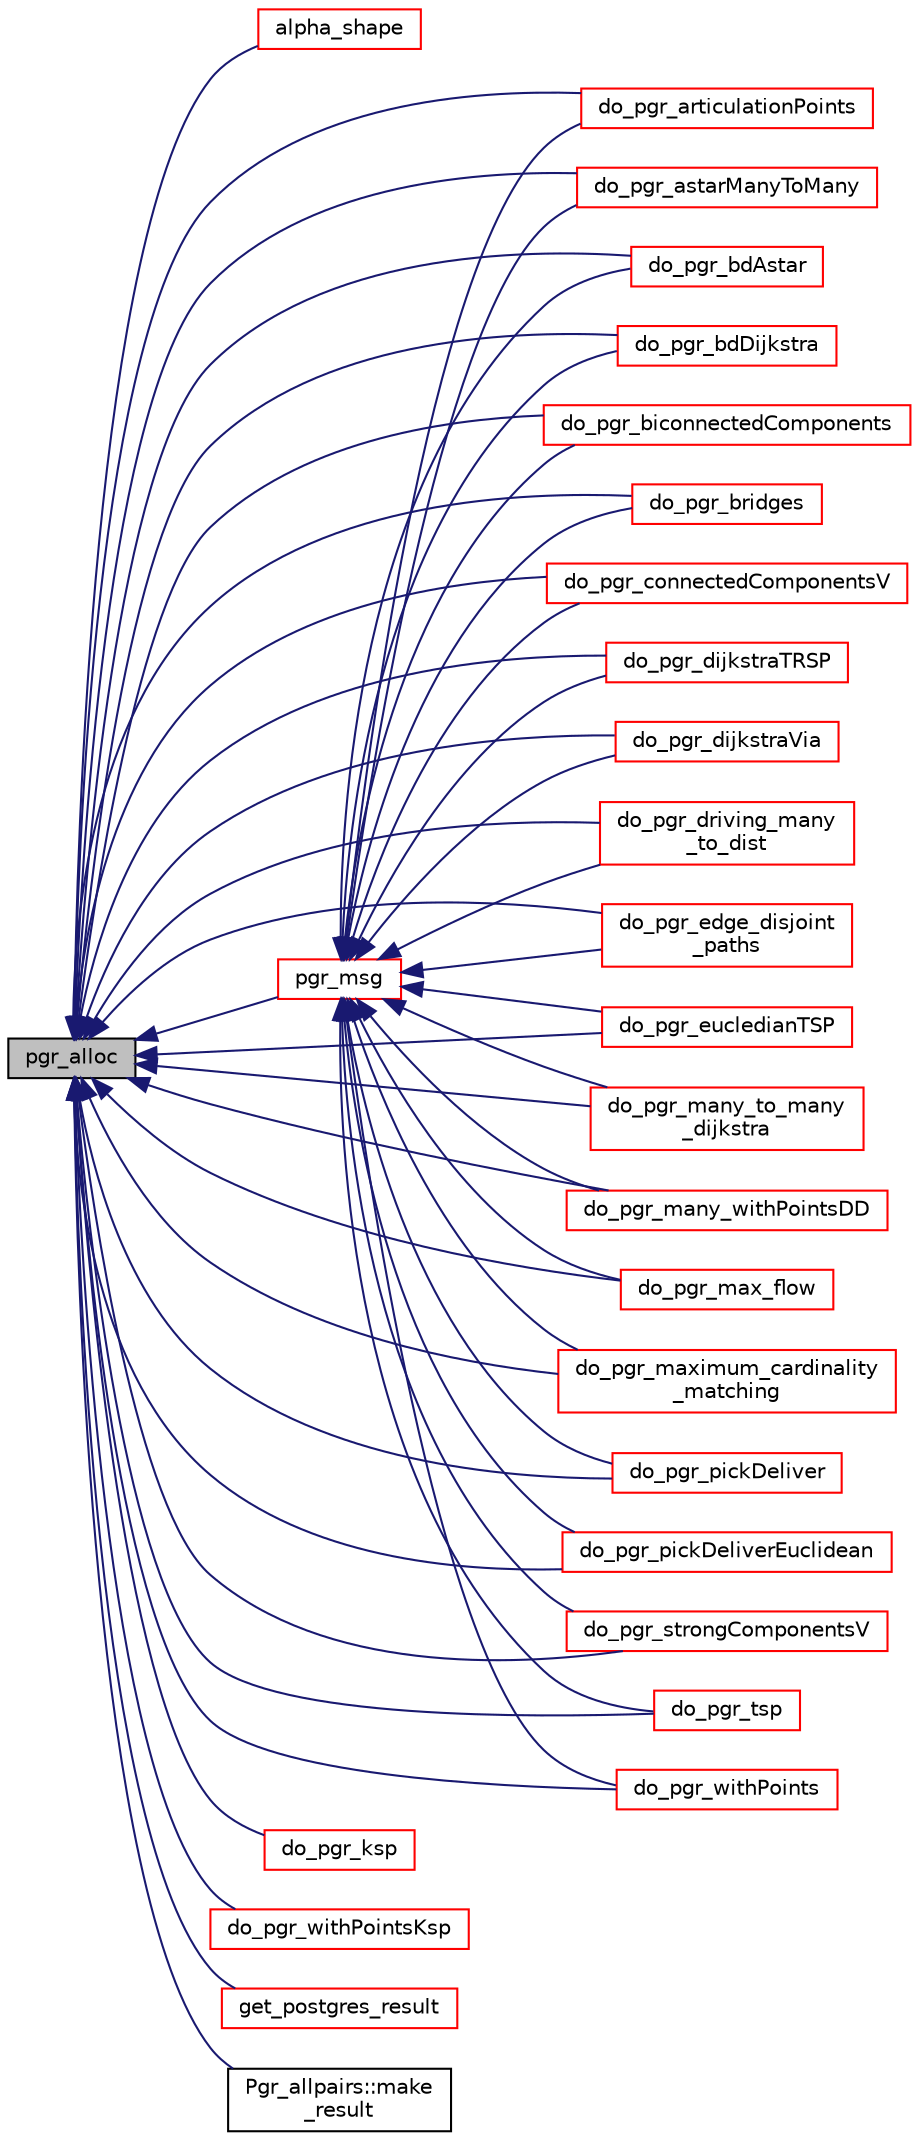 digraph "pgr_alloc"
{
  edge [fontname="Helvetica",fontsize="10",labelfontname="Helvetica",labelfontsize="10"];
  node [fontname="Helvetica",fontsize="10",shape=record];
  rankdir="LR";
  Node1 [label="pgr_alloc",height=0.2,width=0.4,color="black", fillcolor="grey75", style="filled" fontcolor="black"];
  Node1 -> Node2 [dir="back",color="midnightblue",fontsize="10",style="solid",fontname="Helvetica"];
  Node2 [label="alpha_shape",height=0.2,width=0.4,color="red", fillcolor="white", style="filled",URL="$alpha__driver_8h.html#a64fca5dabc4ad9db224e524a154bbff1"];
  Node1 -> Node3 [dir="back",color="midnightblue",fontsize="10",style="solid",fontname="Helvetica"];
  Node3 [label="do_pgr_articulationPoints",height=0.2,width=0.4,color="red", fillcolor="white", style="filled",URL="$articulationPoints__driver_8h.html#a5044a6a446563f721c2e07a2e890d666"];
  Node1 -> Node4 [dir="back",color="midnightblue",fontsize="10",style="solid",fontname="Helvetica"];
  Node4 [label="do_pgr_astarManyToMany",height=0.2,width=0.4,color="red", fillcolor="white", style="filled",URL="$astar__driver_8h.html#a9d704ded9944c8b035f5f37e42e587cb"];
  Node1 -> Node5 [dir="back",color="midnightblue",fontsize="10",style="solid",fontname="Helvetica"];
  Node5 [label="do_pgr_bdAstar",height=0.2,width=0.4,color="red", fillcolor="white", style="filled",URL="$bdAstar__driver_8h.html#aaa83efe9d05a08432a2f0bff6fd8ccd0"];
  Node1 -> Node6 [dir="back",color="midnightblue",fontsize="10",style="solid",fontname="Helvetica"];
  Node6 [label="do_pgr_bdDijkstra",height=0.2,width=0.4,color="red", fillcolor="white", style="filled",URL="$bdDijkstra__driver_8h.html#a3130ae6176d30a4071dd3293517df04b"];
  Node1 -> Node7 [dir="back",color="midnightblue",fontsize="10",style="solid",fontname="Helvetica"];
  Node7 [label="do_pgr_biconnectedComponents",height=0.2,width=0.4,color="red", fillcolor="white", style="filled",URL="$biconnectedComponents__driver_8h.html#a5a3919fa760c4bc29bead7d2c62a38ae"];
  Node1 -> Node8 [dir="back",color="midnightblue",fontsize="10",style="solid",fontname="Helvetica"];
  Node8 [label="do_pgr_bridges",height=0.2,width=0.4,color="red", fillcolor="white", style="filled",URL="$bridges__driver_8h.html#a54edc68b39cf4ff4c4bb2f33caa041e6"];
  Node1 -> Node9 [dir="back",color="midnightblue",fontsize="10",style="solid",fontname="Helvetica"];
  Node9 [label="do_pgr_connectedComponentsV",height=0.2,width=0.4,color="red", fillcolor="white", style="filled",URL="$connectedComponentsV__driver_8h.html#ac3a9af1a4225d6f313850878af0fb132"];
  Node1 -> Node10 [dir="back",color="midnightblue",fontsize="10",style="solid",fontname="Helvetica"];
  Node10 [label="do_pgr_dijkstraTRSP",height=0.2,width=0.4,color="red", fillcolor="white", style="filled",URL="$dijkstraTRSP__driver_8h.html#a965e2aa38abf784f42097b60cd55a06a"];
  Node1 -> Node11 [dir="back",color="midnightblue",fontsize="10",style="solid",fontname="Helvetica"];
  Node11 [label="do_pgr_dijkstraVia",height=0.2,width=0.4,color="red", fillcolor="white", style="filled",URL="$dijkstraVia__driver_8h.html#a65bae4bd90fab026ee5f54f17655e776"];
  Node1 -> Node12 [dir="back",color="midnightblue",fontsize="10",style="solid",fontname="Helvetica"];
  Node12 [label="do_pgr_driving_many\l_to_dist",height=0.2,width=0.4,color="red", fillcolor="white", style="filled",URL="$drivedist__driver_8h.html#a1e65fbf0a2804179d6164355030a560f"];
  Node1 -> Node13 [dir="back",color="midnightblue",fontsize="10",style="solid",fontname="Helvetica"];
  Node13 [label="do_pgr_edge_disjoint\l_paths",height=0.2,width=0.4,color="red", fillcolor="white", style="filled",URL="$edge__disjoint__paths__driver_8h.html#a44000649b71427312743cf85eae0a6b0"];
  Node1 -> Node14 [dir="back",color="midnightblue",fontsize="10",style="solid",fontname="Helvetica"];
  Node14 [label="do_pgr_eucledianTSP",height=0.2,width=0.4,color="red", fillcolor="white", style="filled",URL="$eucledianTSP__driver_8h.html#a5846c5612bc664148f24a97aad92a68e"];
  Node1 -> Node15 [dir="back",color="midnightblue",fontsize="10",style="solid",fontname="Helvetica"];
  Node15 [label="do_pgr_ksp",height=0.2,width=0.4,color="red", fillcolor="white", style="filled",URL="$ksp__driver_8h.html#a3a6b179e9d899339873dfce89802dd78"];
  Node1 -> Node16 [dir="back",color="midnightblue",fontsize="10",style="solid",fontname="Helvetica"];
  Node16 [label="do_pgr_many_to_many\l_dijkstra",height=0.2,width=0.4,color="red", fillcolor="white", style="filled",URL="$dijkstra__driver_8h.html#af572deb404f5e6d9e905c248294eac3b"];
  Node1 -> Node17 [dir="back",color="midnightblue",fontsize="10",style="solid",fontname="Helvetica"];
  Node17 [label="do_pgr_many_withPointsDD",height=0.2,width=0.4,color="red", fillcolor="white", style="filled",URL="$withPoints__dd__driver_8h.html#a9072c7cdc9f6a0533c81fce96a11f580"];
  Node1 -> Node18 [dir="back",color="midnightblue",fontsize="10",style="solid",fontname="Helvetica"];
  Node18 [label="do_pgr_max_flow",height=0.2,width=0.4,color="red", fillcolor="white", style="filled",URL="$max__flow__driver_8h.html#a1fe35eb229126a6c0299c02d245a6401"];
  Node1 -> Node19 [dir="back",color="midnightblue",fontsize="10",style="solid",fontname="Helvetica"];
  Node19 [label="do_pgr_maximum_cardinality\l_matching",height=0.2,width=0.4,color="red", fillcolor="white", style="filled",URL="$maximum__cardinality__matching__driver_8h.html#abc7db995e49936b0fba01aafa0951b1d"];
  Node1 -> Node20 [dir="back",color="midnightblue",fontsize="10",style="solid",fontname="Helvetica"];
  Node20 [label="do_pgr_pickDeliver",height=0.2,width=0.4,color="red", fillcolor="white", style="filled",URL="$pickDeliver__driver_8h.html#a06ef15d03d851e390ca5c6572fc92091"];
  Node1 -> Node21 [dir="back",color="midnightblue",fontsize="10",style="solid",fontname="Helvetica"];
  Node21 [label="do_pgr_pickDeliverEuclidean",height=0.2,width=0.4,color="red", fillcolor="white", style="filled",URL="$pickDeliverEuclidean__driver_8h.html#a53635cc50e8e7d8107be4bbee505b3f7"];
  Node1 -> Node22 [dir="back",color="midnightblue",fontsize="10",style="solid",fontname="Helvetica"];
  Node22 [label="do_pgr_strongComponentsV",height=0.2,width=0.4,color="red", fillcolor="white", style="filled",URL="$strongComponentsV__driver_8h.html#ad68558d5bb4d211252bbf0576756b191"];
  Node1 -> Node23 [dir="back",color="midnightblue",fontsize="10",style="solid",fontname="Helvetica"];
  Node23 [label="do_pgr_tsp",height=0.2,width=0.4,color="red", fillcolor="white", style="filled",URL="$newTSP__driver_8h.html#af0938bea88cf9303e4085f0b6cb2ec29"];
  Node1 -> Node24 [dir="back",color="midnightblue",fontsize="10",style="solid",fontname="Helvetica"];
  Node24 [label="do_pgr_withPoints",height=0.2,width=0.4,color="red", fillcolor="white", style="filled",URL="$withPoints__driver_8h.html#a21c2758706c9735f75143b96fe93defd"];
  Node1 -> Node25 [dir="back",color="midnightblue",fontsize="10",style="solid",fontname="Helvetica"];
  Node25 [label="do_pgr_withPointsKsp",height=0.2,width=0.4,color="red", fillcolor="white", style="filled",URL="$withPoints__ksp__driver_8h.html#aa374de107bce7c8ad6bdefdc60cd94ae"];
  Node1 -> Node26 [dir="back",color="midnightblue",fontsize="10",style="solid",fontname="Helvetica"];
  Node26 [label="get_postgres_result",height=0.2,width=0.4,color="red", fillcolor="white", style="filled",URL="$contractGraph__driver_8cpp.html#a34fd3ca93dfcaff0cd2ce06f773c1e44"];
  Node1 -> Node27 [dir="back",color="midnightblue",fontsize="10",style="solid",fontname="Helvetica"];
  Node27 [label="Pgr_allpairs::make\l_result",height=0.2,width=0.4,color="black", fillcolor="white", style="filled",URL="$classPgr__allpairs.html#a51687b103791fd97b3743e8f05d72aa2"];
  Node1 -> Node28 [dir="back",color="midnightblue",fontsize="10",style="solid",fontname="Helvetica"];
  Node28 [label="pgr_msg",height=0.2,width=0.4,color="red", fillcolor="white", style="filled",URL="$pgr__alloc_8hpp.html#a03fe028457780ee3a4d223cd7fe9d53e"];
  Node28 -> Node4 [dir="back",color="midnightblue",fontsize="10",style="solid",fontname="Helvetica"];
  Node28 -> Node5 [dir="back",color="midnightblue",fontsize="10",style="solid",fontname="Helvetica"];
  Node28 -> Node6 [dir="back",color="midnightblue",fontsize="10",style="solid",fontname="Helvetica"];
  Node28 -> Node3 [dir="back",color="midnightblue",fontsize="10",style="solid",fontname="Helvetica"];
  Node28 -> Node7 [dir="back",color="midnightblue",fontsize="10",style="solid",fontname="Helvetica"];
  Node28 -> Node8 [dir="back",color="midnightblue",fontsize="10",style="solid",fontname="Helvetica"];
  Node28 -> Node9 [dir="back",color="midnightblue",fontsize="10",style="solid",fontname="Helvetica"];
  Node28 -> Node22 [dir="back",color="midnightblue",fontsize="10",style="solid",fontname="Helvetica"];
  Node28 -> Node16 [dir="back",color="midnightblue",fontsize="10",style="solid",fontname="Helvetica"];
  Node28 -> Node11 [dir="back",color="midnightblue",fontsize="10",style="solid",fontname="Helvetica"];
  Node28 -> Node10 [dir="back",color="midnightblue",fontsize="10",style="solid",fontname="Helvetica"];
  Node28 -> Node12 [dir="back",color="midnightblue",fontsize="10",style="solid",fontname="Helvetica"];
  Node28 -> Node17 [dir="back",color="midnightblue",fontsize="10",style="solid",fontname="Helvetica"];
  Node28 -> Node13 [dir="back",color="midnightblue",fontsize="10",style="solid",fontname="Helvetica"];
  Node28 -> Node18 [dir="back",color="midnightblue",fontsize="10",style="solid",fontname="Helvetica"];
  Node28 -> Node19 [dir="back",color="midnightblue",fontsize="10",style="solid",fontname="Helvetica"];
  Node28 -> Node20 [dir="back",color="midnightblue",fontsize="10",style="solid",fontname="Helvetica"];
  Node28 -> Node21 [dir="back",color="midnightblue",fontsize="10",style="solid",fontname="Helvetica"];
  Node28 -> Node14 [dir="back",color="midnightblue",fontsize="10",style="solid",fontname="Helvetica"];
  Node28 -> Node23 [dir="back",color="midnightblue",fontsize="10",style="solid",fontname="Helvetica"];
  Node28 -> Node24 [dir="back",color="midnightblue",fontsize="10",style="solid",fontname="Helvetica"];
}
